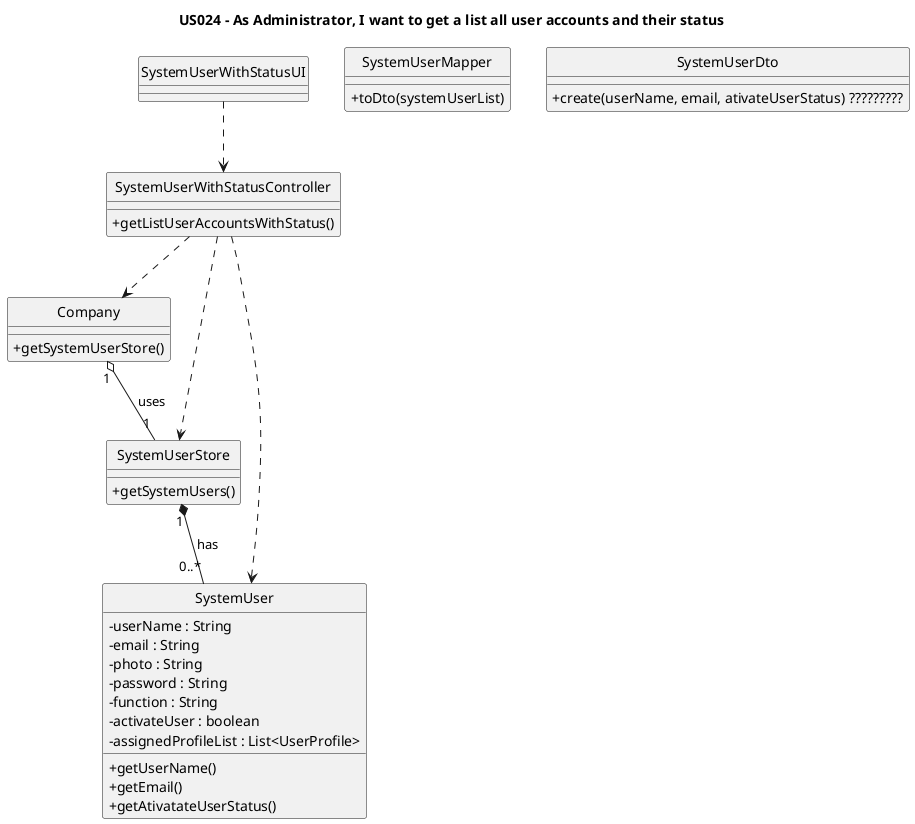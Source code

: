 @startuml
'https://plantuml.com/class-diagram

hide circle
skinparam classAttributeIconSize 0

title US024 - As Administrator, I want to get a list all user accounts and their status

class SystemUserWithStatusUI {

}

class SystemUserWithStatusController {
    +getListUserAccountsWithStatus()

}

class Company {
    +getSystemUserStore()
}

class SystemUserStore {
+getSystemUsers()
}

class SystemUserMapper{
+toDto(systemUserList)
}

class SystemUser {
-userName : String
-email : String
-photo : String
-password : String
-function : String
-activateUser : boolean
-assignedProfileList : List<UserProfile>
+getUserName()
+getEmail()
+getAtivatateUserStatus()
}

class SystemUserDto {
+create(userName, email, ativateUserStatus) ?????????

}

SystemUserWithStatusUI ..> SystemUserWithStatusController

SystemUserWithStatusController ..> Company
SystemUserWithStatusController ..> SystemUserStore
SystemUserWithStatusController ..> SystemUser


Company "1" o-- "1" SystemUserStore: uses
SystemUserStore "1" *-- "0..*" SystemUser: has

@enduml